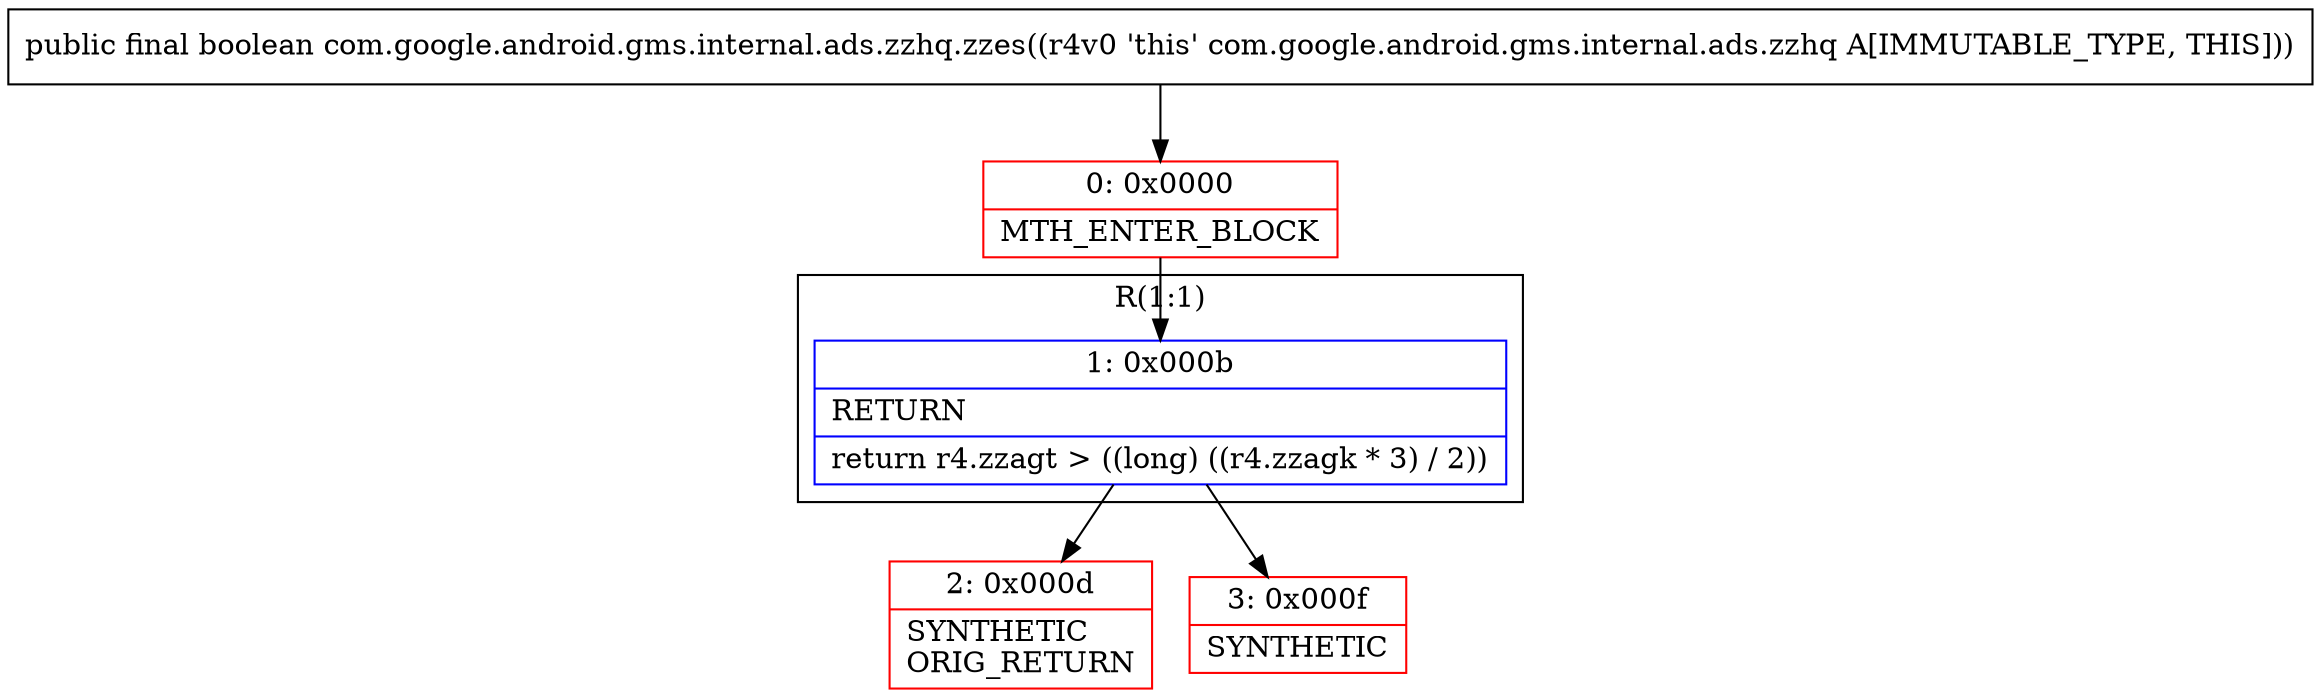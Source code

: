 digraph "CFG forcom.google.android.gms.internal.ads.zzhq.zzes()Z" {
subgraph cluster_Region_1099093996 {
label = "R(1:1)";
node [shape=record,color=blue];
Node_1 [shape=record,label="{1\:\ 0x000b|RETURN\l|return r4.zzagt \> ((long) ((r4.zzagk * 3) \/ 2))\l}"];
}
Node_0 [shape=record,color=red,label="{0\:\ 0x0000|MTH_ENTER_BLOCK\l}"];
Node_2 [shape=record,color=red,label="{2\:\ 0x000d|SYNTHETIC\lORIG_RETURN\l}"];
Node_3 [shape=record,color=red,label="{3\:\ 0x000f|SYNTHETIC\l}"];
MethodNode[shape=record,label="{public final boolean com.google.android.gms.internal.ads.zzhq.zzes((r4v0 'this' com.google.android.gms.internal.ads.zzhq A[IMMUTABLE_TYPE, THIS])) }"];
MethodNode -> Node_0;
Node_1 -> Node_2;
Node_1 -> Node_3;
Node_0 -> Node_1;
}

